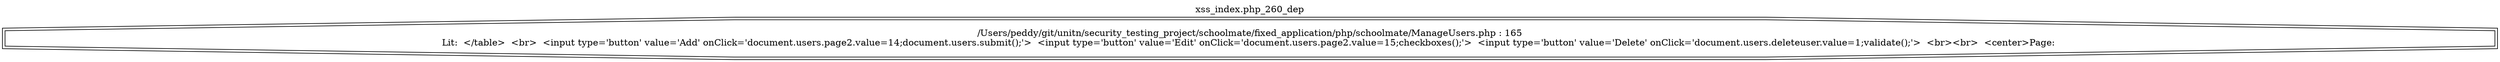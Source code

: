 digraph cfg {
  label="xss_index.php_260_dep";
  labelloc=t;
  n1 [shape=doubleoctagon, label="/Users/peddy/git/unitn/security_testing_project/schoolmate/fixed_application/php/schoolmate/ManageUsers.php : 165\nLit:  </table>  <br>  <input type='button' value='Add' onClick='document.users.page2.value=14;document.users.submit();'>  <input type='button' value='Edit' onClick='document.users.page2.value=15;checkboxes();'>  <input type='button' value='Delete' onClick='document.users.deleteuser.value=1;validate();'>  <br><br>  <center>Page: \n"];
}
